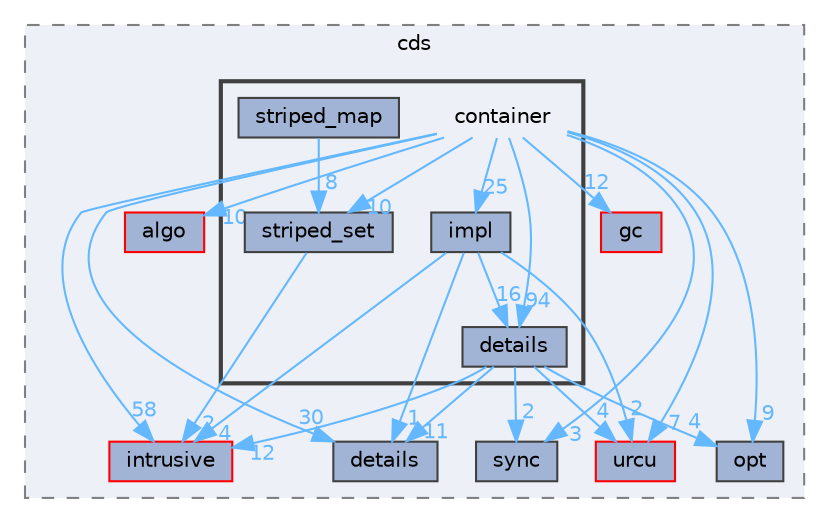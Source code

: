 digraph "external/libcds/cds/container"
{
 // LATEX_PDF_SIZE
  bgcolor="transparent";
  edge [fontname=Helvetica,fontsize=10,labelfontname=Helvetica,labelfontsize=10];
  node [fontname=Helvetica,fontsize=10,shape=box,height=0.2,width=0.4];
  compound=true
  subgraph clusterdir_fcf032bbf40cb4a20f944ac15896063c {
    graph [ bgcolor="#edf0f7", pencolor="grey50", label="cds", fontname=Helvetica,fontsize=10 style="filled,dashed", URL="dir_fcf032bbf40cb4a20f944ac15896063c.html",tooltip=""]
  dir_022fb219feb8b1390b3b75a1e7863e62 [label="algo", fillcolor="#a2b4d6", color="red", style="filled", URL="dir_022fb219feb8b1390b3b75a1e7863e62.html",tooltip=""];
  dir_08091cdbe216ab6f9209b17d94595d83 [label="sync", fillcolor="#a2b4d6", color="grey25", style="filled", URL="dir_08091cdbe216ab6f9209b17d94595d83.html",tooltip=""];
  dir_1365edf55655f11852f9fb8eabc5b9b2 [label="opt", fillcolor="#a2b4d6", color="grey25", style="filled", URL="dir_1365edf55655f11852f9fb8eabc5b9b2.html",tooltip=""];
  dir_2dbb3ac869f30f75c8f8a615f1f82ee7 [label="gc", fillcolor="#a2b4d6", color="red", style="filled", URL="dir_2dbb3ac869f30f75c8f8a615f1f82ee7.html",tooltip=""];
  dir_80f3f22e2157ac1e65cc4fe00fdf4c00 [label="intrusive", fillcolor="#a2b4d6", color="red", style="filled", URL="dir_80f3f22e2157ac1e65cc4fe00fdf4c00.html",tooltip=""];
  dir_d6afcdf20b4efce5cf94aac6e0746784 [label="details", fillcolor="#a2b4d6", color="grey25", style="filled", URL="dir_d6afcdf20b4efce5cf94aac6e0746784.html",tooltip=""];
  dir_e0b44b930dff7b48bd83e18b3900b99d [label="urcu", fillcolor="#a2b4d6", color="red", style="filled", URL="dir_e0b44b930dff7b48bd83e18b3900b99d.html",tooltip=""];
  subgraph clusterdir_57ce23e11405487183a5c7cfc830e054 {
    graph [ bgcolor="#edf0f7", pencolor="grey25", label="", fontname=Helvetica,fontsize=10 style="filled,bold", URL="dir_57ce23e11405487183a5c7cfc830e054.html",tooltip=""]
    dir_57ce23e11405487183a5c7cfc830e054 [shape=plaintext, label="container"];
  dir_ad2004e044f53eba1d18d221adae8d9c [label="details", fillcolor="#a2b4d6", color="grey25", style="filled", URL="dir_ad2004e044f53eba1d18d221adae8d9c.html",tooltip=""];
  dir_781c68729dc979a054186959293f4236 [label="impl", fillcolor="#a2b4d6", color="grey25", style="filled", URL="dir_781c68729dc979a054186959293f4236.html",tooltip=""];
  dir_addff266742fcff54a521955e92d6eb5 [label="striped_map", fillcolor="#a2b4d6", color="grey25", style="filled", URL="dir_addff266742fcff54a521955e92d6eb5.html",tooltip=""];
  dir_1bcfa2c7531febd1e2cf5dca11ef4615 [label="striped_set", fillcolor="#a2b4d6", color="grey25", style="filled", URL="dir_1bcfa2c7531febd1e2cf5dca11ef4615.html",tooltip=""];
  }
  }
  dir_57ce23e11405487183a5c7cfc830e054->dir_022fb219feb8b1390b3b75a1e7863e62 [headlabel="10", labeldistance=1.5 headhref="dir_000159_000019.html" href="dir_000159_000019.html" color="steelblue1" fontcolor="steelblue1"];
  dir_57ce23e11405487183a5c7cfc830e054->dir_08091cdbe216ab6f9209b17d94595d83 [headlabel="3", labeldistance=1.5 headhref="dir_000159_000814.html" href="dir_000159_000814.html" color="steelblue1" fontcolor="steelblue1"];
  dir_57ce23e11405487183a5c7cfc830e054->dir_1365edf55655f11852f9fb8eabc5b9b2 [headlabel="9", labeldistance=1.5 headhref="dir_000159_000524.html" href="dir_000159_000524.html" color="steelblue1" fontcolor="steelblue1"];
  dir_57ce23e11405487183a5c7cfc830e054->dir_1bcfa2c7531febd1e2cf5dca11ef4615 [headlabel="10", labeldistance=1.5 headhref="dir_000159_000801.html" href="dir_000159_000801.html" color="steelblue1" fontcolor="steelblue1"];
  dir_57ce23e11405487183a5c7cfc830e054->dir_2dbb3ac869f30f75c8f8a615f1f82ee7 [headlabel="12", labeldistance=1.5 headhref="dir_000159_000339.html" href="dir_000159_000339.html" color="steelblue1" fontcolor="steelblue1"];
  dir_57ce23e11405487183a5c7cfc830e054->dir_781c68729dc979a054186959293f4236 [headlabel="25", labeldistance=1.5 headhref="dir_000159_000380.html" href="dir_000159_000380.html" color="steelblue1" fontcolor="steelblue1"];
  dir_57ce23e11405487183a5c7cfc830e054->dir_80f3f22e2157ac1e65cc4fe00fdf4c00 [headlabel="58", labeldistance=1.5 headhref="dir_000159_000413.html" href="dir_000159_000413.html" color="steelblue1" fontcolor="steelblue1"];
  dir_57ce23e11405487183a5c7cfc830e054->dir_ad2004e044f53eba1d18d221adae8d9c [headlabel="94", labeldistance=1.5 headhref="dir_000159_000194.html" href="dir_000159_000194.html" color="steelblue1" fontcolor="steelblue1"];
  dir_57ce23e11405487183a5c7cfc830e054->dir_d6afcdf20b4efce5cf94aac6e0746784 [headlabel="30", labeldistance=1.5 headhref="dir_000159_000195.html" href="dir_000159_000195.html" color="steelblue1" fontcolor="steelblue1"];
  dir_57ce23e11405487183a5c7cfc830e054->dir_e0b44b930dff7b48bd83e18b3900b99d [headlabel="7", labeldistance=1.5 headhref="dir_000159_000890.html" href="dir_000159_000890.html" color="steelblue1" fontcolor="steelblue1"];
  dir_ad2004e044f53eba1d18d221adae8d9c->dir_08091cdbe216ab6f9209b17d94595d83 [headlabel="2", labeldistance=1.5 headhref="dir_000194_000814.html" href="dir_000194_000814.html" color="steelblue1" fontcolor="steelblue1"];
  dir_ad2004e044f53eba1d18d221adae8d9c->dir_1365edf55655f11852f9fb8eabc5b9b2 [headlabel="4", labeldistance=1.5 headhref="dir_000194_000524.html" href="dir_000194_000524.html" color="steelblue1" fontcolor="steelblue1"];
  dir_ad2004e044f53eba1d18d221adae8d9c->dir_80f3f22e2157ac1e65cc4fe00fdf4c00 [headlabel="12", labeldistance=1.5 headhref="dir_000194_000413.html" href="dir_000194_000413.html" color="steelblue1" fontcolor="steelblue1"];
  dir_ad2004e044f53eba1d18d221adae8d9c->dir_d6afcdf20b4efce5cf94aac6e0746784 [headlabel="11", labeldistance=1.5 headhref="dir_000194_000195.html" href="dir_000194_000195.html" color="steelblue1" fontcolor="steelblue1"];
  dir_ad2004e044f53eba1d18d221adae8d9c->dir_e0b44b930dff7b48bd83e18b3900b99d [headlabel="4", labeldistance=1.5 headhref="dir_000194_000890.html" href="dir_000194_000890.html" color="steelblue1" fontcolor="steelblue1"];
  dir_781c68729dc979a054186959293f4236->dir_80f3f22e2157ac1e65cc4fe00fdf4c00 [headlabel="4", labeldistance=1.5 headhref="dir_000380_000413.html" href="dir_000380_000413.html" color="steelblue1" fontcolor="steelblue1"];
  dir_781c68729dc979a054186959293f4236->dir_ad2004e044f53eba1d18d221adae8d9c [headlabel="16", labeldistance=1.5 headhref="dir_000380_000194.html" href="dir_000380_000194.html" color="steelblue1" fontcolor="steelblue1"];
  dir_781c68729dc979a054186959293f4236->dir_d6afcdf20b4efce5cf94aac6e0746784 [headlabel="1", labeldistance=1.5 headhref="dir_000380_000195.html" href="dir_000380_000195.html" color="steelblue1" fontcolor="steelblue1"];
  dir_781c68729dc979a054186959293f4236->dir_e0b44b930dff7b48bd83e18b3900b99d [headlabel="2", labeldistance=1.5 headhref="dir_000380_000890.html" href="dir_000380_000890.html" color="steelblue1" fontcolor="steelblue1"];
  dir_addff266742fcff54a521955e92d6eb5->dir_1bcfa2c7531febd1e2cf5dca11ef4615 [headlabel="8", labeldistance=1.5 headhref="dir_000800_000801.html" href="dir_000800_000801.html" color="steelblue1" fontcolor="steelblue1"];
  dir_1bcfa2c7531febd1e2cf5dca11ef4615->dir_80f3f22e2157ac1e65cc4fe00fdf4c00 [headlabel="2", labeldistance=1.5 headhref="dir_000801_000413.html" href="dir_000801_000413.html" color="steelblue1" fontcolor="steelblue1"];
}
